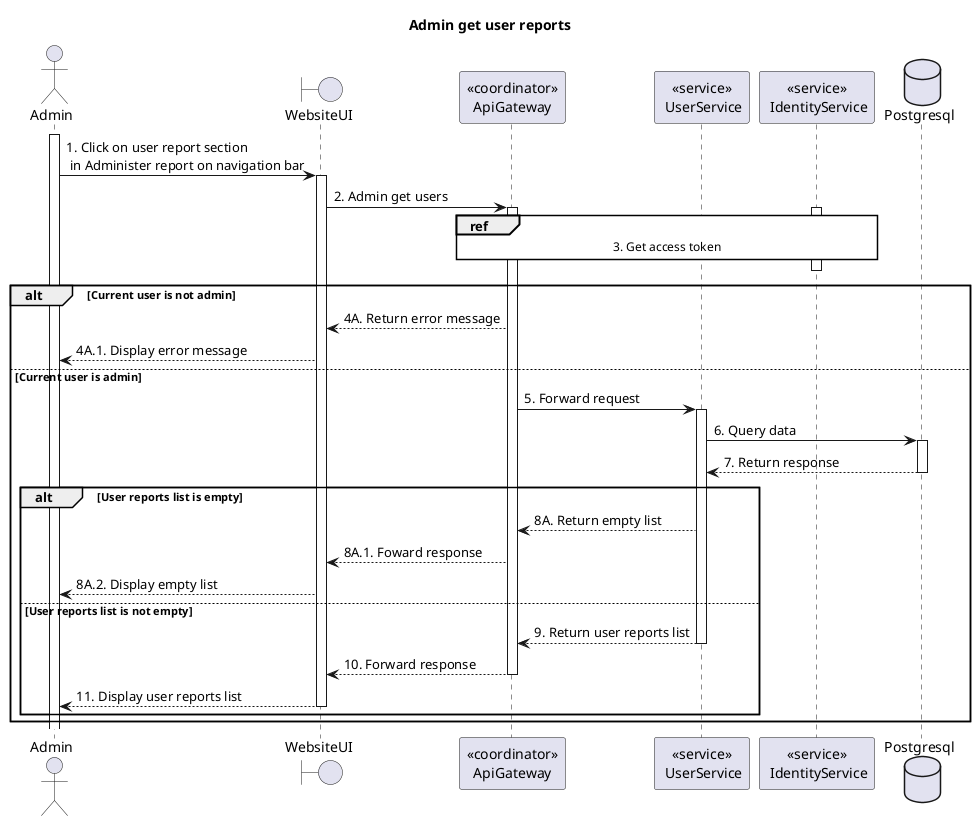 @startuml Sequence
title "Admin get user reports"
' Style section
<style>
  sequenceDiagram {
    reference {
      BackGroundColor white
    }
}
</style>

actor Admin
activate Admin

boundary WebsiteUI
participant "<<coordinator>>\nApiGateway" as ApiGateway
participant "<<service>>\n UserService" as UserService
participant "<<service>>\n IdentityService" as IdentityService
database Postgresql

Admin -> WebsiteUI ++: 1. Click on user report section\n in Administer report on navigation bar
WebsiteUI -> ApiGateway ++: 2. Admin get users

activate IdentityService
ref over ApiGateway, IdentityService: 3. Get access token
ApiGateway -[hidden]-> IdentityService
deactivate IdentityService

alt Current user is not admin
    WebsiteUI <-- ApiGateway: 4A. Return error message
    Admin <-- WebsiteUI: 4A.1. Display error message
else Current user is admin
    ApiGateway -> UserService ++: 5. Forward request
    UserService -> Postgresql ++: 6. Query data
    UserService <-- Postgresql--: 7. Return response
    alt User reports list is empty
        ApiGateway <-- UserService: 8A. Return empty list
        WebsiteUI <-- ApiGateway: 8A.1. Foward response
        Admin <-- WebsiteUI: 8A.2. Display empty list
    else User reports list is not empty
        ApiGateway <-- UserService--: 9. Return user reports list
        WebsiteUI <-- ApiGateway--: 10. Forward response
        Admin <-- WebsiteUI--: 11. Display user reports list
    end alt
end alt

@enduml